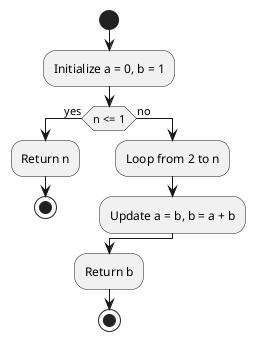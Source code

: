 @startuml
start
:Initialize a = 0, b = 1;
if (n <= 1) then (yes)
    :Return n;
    stop
else (no)
    :Loop from 2 to n;
    :Update a = b, b = a + b;
end if
:Return b;
stop
@enduml
